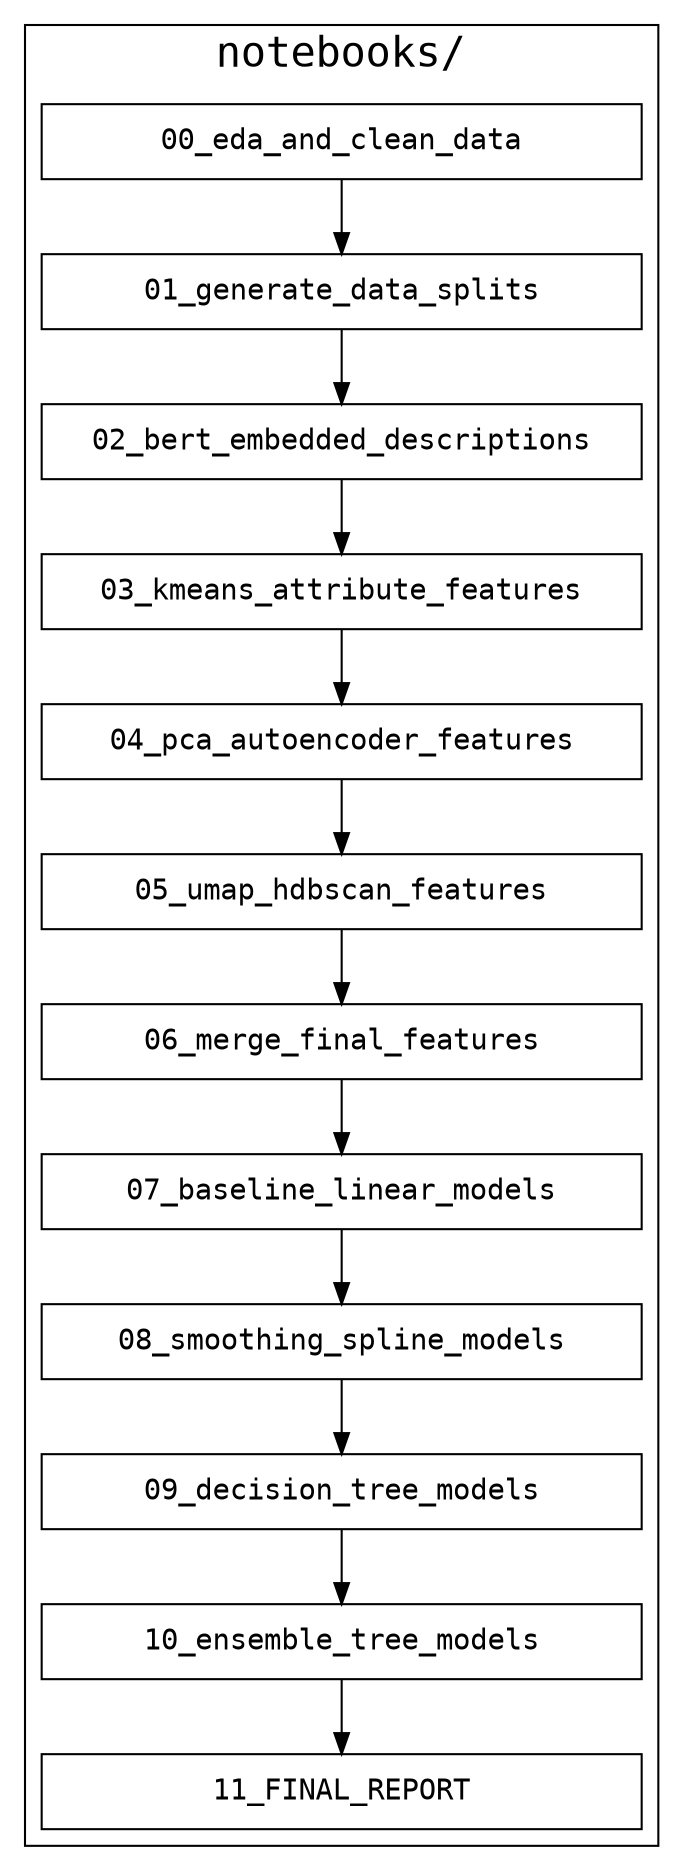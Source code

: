 digraph {
    rankdir=TB;
    {
    	node [shape = box, fontname = Monospace, fixedsize=true, width=4]
        00 [label = "00_eda_and_clean_data"]
        01 [label = "01_generate_data_splits"]
        02 [label = "02_bert_embedded_descriptions"]
        03 [label = "03_kmeans_attribute_features"]
        04 [label = "04_pca_autoencoder_features"]
        05 [label = "05_umap_hdbscan_features"]
        06 [label = "06_merge_final_features"]
        07 [label = "07_baseline_linear_models"]
        08 [label = "08_smoothing_spline_models"]
        09 [label = "09_decision_tree_models"]
        10 [label = "10_ensemble_tree_models"]
        11 [label = "11_FINAL_REPORT"]
    };
    subgraph cluster_notebooks {
        label="notebooks/";
        fontname=Monospace;
        fontsize=20;
        rankdir=TB;
        00 -> 01;
        01 -> 02;
        02 -> 03;
        03 -> 04;
        04 -> 05;
        05 -> 06;
        06 -> 07;
        07 -> 08;
        08 -> 09;
        09 -> 10;
        10 -> 11;
        
    }
}